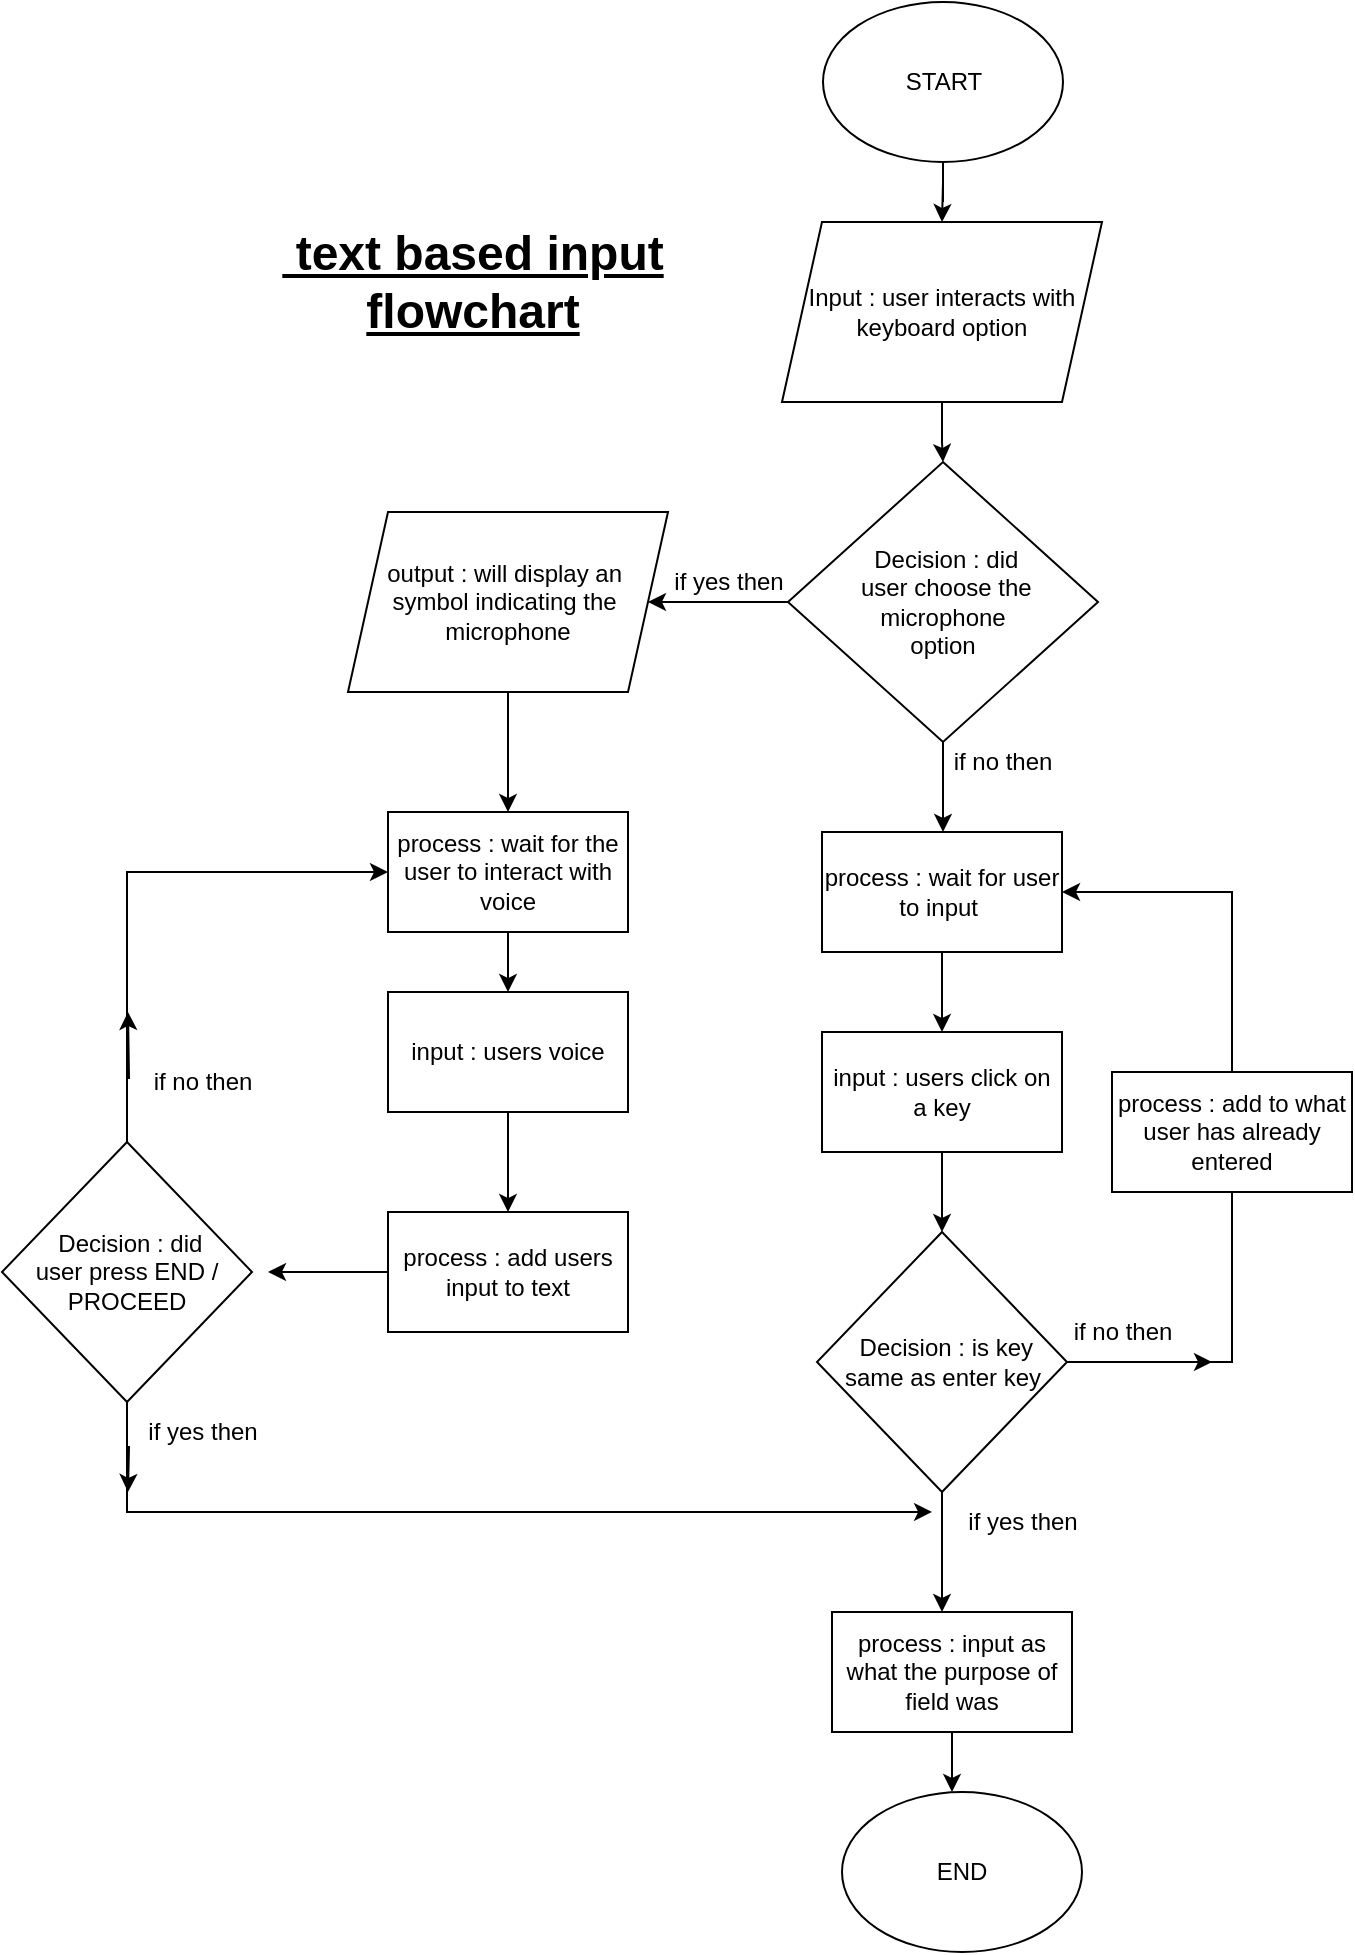 <mxfile version="20.4.0" type="onedrive" pages="3"><diagram id="CTpAYOmf64AHUSfJJXjQ" name="Page-1"><mxGraphModel grid="1" page="1" gridSize="10" guides="1" tooltips="1" connect="1" arrows="1" fold="1" pageScale="1" pageWidth="850" pageHeight="1100" math="0" shadow="0"><root><mxCell id="0"/><mxCell id="1" parent="0"/><mxCell id="S3CivpPCM8qsXrZuFTEP-2" style="edgeStyle=orthogonalEdgeStyle;rounded=0;orthogonalLoop=1;jettySize=auto;html=1;" edge="1" parent="1" source="S3CivpPCM8qsXrZuFTEP-1"><mxGeometry relative="1" as="geometry"><mxPoint x="475" y="165" as="targetPoint"/></mxGeometry></mxCell><mxCell id="S3CivpPCM8qsXrZuFTEP-1" value="START" style="ellipse;whiteSpace=wrap;html=1;" vertex="1" parent="1"><mxGeometry x="415.5" y="55" width="120" height="80" as="geometry"/></mxCell><mxCell id="S3CivpPCM8qsXrZuFTEP-4" style="edgeStyle=orthogonalEdgeStyle;rounded=0;orthogonalLoop=1;jettySize=auto;html=1;entryX=0.5;entryY=0;entryDx=0;entryDy=0;" edge="1" parent="1" source="S3CivpPCM8qsXrZuFTEP-3" target="S3CivpPCM8qsXrZuFTEP-5"><mxGeometry relative="1" as="geometry"><mxPoint x="478" y="290" as="targetPoint"/></mxGeometry></mxCell><mxCell id="S3CivpPCM8qsXrZuFTEP-3" value="Input : user interacts with keyboard option" style="shape=parallelogram;perimeter=parallelogramPerimeter;whiteSpace=wrap;html=1;fixedSize=1;" vertex="1" parent="1"><mxGeometry x="395" y="165" width="160" height="90" as="geometry"/></mxCell><mxCell id="S3CivpPCM8qsXrZuFTEP-6" style="edgeStyle=orthogonalEdgeStyle;rounded=0;orthogonalLoop=1;jettySize=auto;html=1;entryX=1;entryY=0.5;entryDx=0;entryDy=0;" edge="1" parent="1" source="S3CivpPCM8qsXrZuFTEP-5" target="S3CivpPCM8qsXrZuFTEP-8"><mxGeometry relative="1" as="geometry"><mxPoint x="348" y="355" as="targetPoint"/></mxGeometry></mxCell><mxCell id="S3CivpPCM8qsXrZuFTEP-23" style="edgeStyle=orthogonalEdgeStyle;rounded=0;orthogonalLoop=1;jettySize=auto;html=1;" edge="1" parent="1" source="S3CivpPCM8qsXrZuFTEP-5"><mxGeometry relative="1" as="geometry"><mxPoint x="475.5" y="470" as="targetPoint"/></mxGeometry></mxCell><mxCell id="S3CivpPCM8qsXrZuFTEP-5" value="&amp;nbsp;Decision : did&lt;br&gt;&amp;nbsp;user choose&amp;nbsp;the &lt;br&gt;microphone&lt;br&gt;option" style="rhombus;whiteSpace=wrap;html=1;" vertex="1" parent="1"><mxGeometry x="398" y="285" width="155" height="140" as="geometry"/></mxCell><mxCell id="S3CivpPCM8qsXrZuFTEP-7" value="if yes then" style="text;html=1;align=center;verticalAlign=middle;resizable=0;points=[];autosize=1;strokeColor=none;fillColor=none;" vertex="1" parent="1"><mxGeometry x="328" y="330" width="80" height="30" as="geometry"/></mxCell><mxCell id="S3CivpPCM8qsXrZuFTEP-9" style="edgeStyle=orthogonalEdgeStyle;rounded=0;orthogonalLoop=1;jettySize=auto;html=1;entryX=0.5;entryY=0;entryDx=0;entryDy=0;" edge="1" parent="1" source="S3CivpPCM8qsXrZuFTEP-8" target="S3CivpPCM8qsXrZuFTEP-10"><mxGeometry relative="1" as="geometry"><mxPoint x="278" y="440" as="targetPoint"/><Array as="points"/></mxGeometry></mxCell><mxCell id="S3CivpPCM8qsXrZuFTEP-8" value="output : will display an&amp;nbsp;&lt;br&gt;symbol indicating the&amp;nbsp;&lt;br&gt;microphone" style="shape=parallelogram;perimeter=parallelogramPerimeter;whiteSpace=wrap;html=1;fixedSize=1;" vertex="1" parent="1"><mxGeometry x="178" y="310" width="160" height="90" as="geometry"/></mxCell><mxCell id="S3CivpPCM8qsXrZuFTEP-11" style="edgeStyle=orthogonalEdgeStyle;rounded=0;orthogonalLoop=1;jettySize=auto;html=1;" edge="1" parent="1" source="S3CivpPCM8qsXrZuFTEP-10"><mxGeometry relative="1" as="geometry"><mxPoint x="258" y="550" as="targetPoint"/></mxGeometry></mxCell><mxCell id="S3CivpPCM8qsXrZuFTEP-10" value="process : wait for the user to interact with voice" style="rounded=0;whiteSpace=wrap;html=1;" vertex="1" parent="1"><mxGeometry x="198" y="460" width="120" height="60" as="geometry"/></mxCell><mxCell id="S3CivpPCM8qsXrZuFTEP-13" style="edgeStyle=orthogonalEdgeStyle;rounded=0;orthogonalLoop=1;jettySize=auto;html=1;" edge="1" parent="1" source="S3CivpPCM8qsXrZuFTEP-12"><mxGeometry relative="1" as="geometry"><mxPoint x="258" y="660" as="targetPoint"/></mxGeometry></mxCell><mxCell id="S3CivpPCM8qsXrZuFTEP-12" value="input : users voice" style="rounded=0;whiteSpace=wrap;html=1;" vertex="1" parent="1"><mxGeometry x="198" y="550" width="120" height="60" as="geometry"/></mxCell><mxCell id="S3CivpPCM8qsXrZuFTEP-15" style="edgeStyle=orthogonalEdgeStyle;rounded=0;orthogonalLoop=1;jettySize=auto;html=1;" edge="1" parent="1" source="S3CivpPCM8qsXrZuFTEP-14"><mxGeometry relative="1" as="geometry"><mxPoint x="138" y="690" as="targetPoint"/></mxGeometry></mxCell><mxCell id="S3CivpPCM8qsXrZuFTEP-14" value="process : add users input to text" style="rounded=0;whiteSpace=wrap;html=1;" vertex="1" parent="1"><mxGeometry x="198" y="660" width="120" height="60" as="geometry"/></mxCell><mxCell id="S3CivpPCM8qsXrZuFTEP-18" style="edgeStyle=orthogonalEdgeStyle;rounded=0;orthogonalLoop=1;jettySize=auto;html=1;entryX=-0.062;entryY=0.333;entryDx=0;entryDy=0;entryPerimeter=0;" edge="1" parent="1" source="S3CivpPCM8qsXrZuFTEP-16" target="S3CivpPCM8qsXrZuFTEP-34"><mxGeometry relative="1" as="geometry"><mxPoint x="360" y="788" as="targetPoint"/><Array as="points"><mxPoint x="68" y="810"/></Array></mxGeometry></mxCell><mxCell id="S3CivpPCM8qsXrZuFTEP-20" style="edgeStyle=orthogonalEdgeStyle;rounded=0;orthogonalLoop=1;jettySize=auto;html=1;entryX=0;entryY=0.5;entryDx=0;entryDy=0;" edge="1" parent="1" source="S3CivpPCM8qsXrZuFTEP-16" target="S3CivpPCM8qsXrZuFTEP-10"><mxGeometry relative="1" as="geometry"><Array as="points"><mxPoint x="68" y="490"/></Array></mxGeometry></mxCell><mxCell id="S3CivpPCM8qsXrZuFTEP-21" style="edgeStyle=orthogonalEdgeStyle;rounded=0;orthogonalLoop=1;jettySize=auto;html=1;exitX=0.5;exitY=0;exitDx=0;exitDy=0;" edge="1" parent="1" source="S3CivpPCM8qsXrZuFTEP-16"><mxGeometry relative="1" as="geometry"><mxPoint x="68" y="560" as="targetPoint"/></mxGeometry></mxCell><mxCell id="S3CivpPCM8qsXrZuFTEP-22" style="edgeStyle=orthogonalEdgeStyle;rounded=0;orthogonalLoop=1;jettySize=auto;html=1;" edge="1" parent="1" source="S3CivpPCM8qsXrZuFTEP-16"><mxGeometry relative="1" as="geometry"><mxPoint x="68" y="800" as="targetPoint"/></mxGeometry></mxCell><mxCell id="S3CivpPCM8qsXrZuFTEP-16" value="&amp;nbsp;Decision : did&lt;br&gt;&amp;nbsp;user press END /&amp;nbsp;&lt;br&gt;PROCEED" style="rhombus;whiteSpace=wrap;html=1;" vertex="1" parent="1"><mxGeometry x="5" y="625" width="125" height="130" as="geometry"/></mxCell><mxCell id="S3CivpPCM8qsXrZuFTEP-17" value="if yes then" style="text;html=1;align=center;verticalAlign=middle;resizable=0;points=[];autosize=1;strokeColor=none;fillColor=none;" vertex="1" parent="1"><mxGeometry x="65" y="755" width="80" height="30" as="geometry"/></mxCell><mxCell id="S3CivpPCM8qsXrZuFTEP-19" value="if no then" style="text;html=1;align=center;verticalAlign=middle;resizable=0;points=[];autosize=1;strokeColor=none;fillColor=none;" vertex="1" parent="1"><mxGeometry x="70" y="580" width="70" height="30" as="geometry"/></mxCell><mxCell id="S3CivpPCM8qsXrZuFTEP-24" value="if no then" style="text;html=1;align=center;verticalAlign=middle;resizable=0;points=[];autosize=1;strokeColor=none;fillColor=none;" vertex="1" parent="1"><mxGeometry x="470" y="420" width="70" height="30" as="geometry"/></mxCell><mxCell id="S3CivpPCM8qsXrZuFTEP-26" style="edgeStyle=orthogonalEdgeStyle;rounded=0;orthogonalLoop=1;jettySize=auto;html=1;" edge="1" parent="1" source="S3CivpPCM8qsXrZuFTEP-25"><mxGeometry relative="1" as="geometry"><mxPoint x="475" y="570" as="targetPoint"/></mxGeometry></mxCell><mxCell id="S3CivpPCM8qsXrZuFTEP-25" value="process : wait for user to input&amp;nbsp;" style="rounded=0;whiteSpace=wrap;html=1;" vertex="1" parent="1"><mxGeometry x="415" y="470" width="120" height="60" as="geometry"/></mxCell><mxCell id="S3CivpPCM8qsXrZuFTEP-29" style="edgeStyle=orthogonalEdgeStyle;rounded=0;orthogonalLoop=1;jettySize=auto;html=1;entryX=0.5;entryY=0;entryDx=0;entryDy=0;" edge="1" parent="1" source="S3CivpPCM8qsXrZuFTEP-27" target="S3CivpPCM8qsXrZuFTEP-28"><mxGeometry relative="1" as="geometry"/></mxCell><mxCell id="S3CivpPCM8qsXrZuFTEP-27" value="input : users click on a key" style="rounded=0;whiteSpace=wrap;html=1;" vertex="1" parent="1"><mxGeometry x="415" y="570" width="120" height="60" as="geometry"/></mxCell><mxCell id="S3CivpPCM8qsXrZuFTEP-30" style="edgeStyle=orthogonalEdgeStyle;rounded=0;orthogonalLoop=1;jettySize=auto;html=1;entryX=1;entryY=0.5;entryDx=0;entryDy=0;" edge="1" parent="1" source="S3CivpPCM8qsXrZuFTEP-28" target="S3CivpPCM8qsXrZuFTEP-25"><mxGeometry relative="1" as="geometry"><mxPoint x="620" y="490" as="targetPoint"/><Array as="points"><mxPoint x="620" y="735"/><mxPoint x="620" y="500"/></Array></mxGeometry></mxCell><mxCell id="S3CivpPCM8qsXrZuFTEP-33" style="edgeStyle=orthogonalEdgeStyle;rounded=0;orthogonalLoop=1;jettySize=auto;html=1;" edge="1" parent="1" source="S3CivpPCM8qsXrZuFTEP-28"><mxGeometry relative="1" as="geometry"><mxPoint x="610" y="735" as="targetPoint"/></mxGeometry></mxCell><mxCell id="S3CivpPCM8qsXrZuFTEP-35" style="edgeStyle=orthogonalEdgeStyle;rounded=0;orthogonalLoop=1;jettySize=auto;html=1;" edge="1" parent="1" source="S3CivpPCM8qsXrZuFTEP-28"><mxGeometry relative="1" as="geometry"><mxPoint x="475" y="860" as="targetPoint"/></mxGeometry></mxCell><mxCell id="S3CivpPCM8qsXrZuFTEP-28" value="&amp;nbsp;Decision : is key &lt;br&gt;same as enter key" style="rhombus;whiteSpace=wrap;html=1;" vertex="1" parent="1"><mxGeometry x="412.5" y="670" width="125" height="130" as="geometry"/></mxCell><mxCell id="S3CivpPCM8qsXrZuFTEP-31" value="if no then" style="text;html=1;align=center;verticalAlign=middle;resizable=0;points=[];autosize=1;strokeColor=none;fillColor=none;" vertex="1" parent="1"><mxGeometry x="530" y="705" width="70" height="30" as="geometry"/></mxCell><mxCell id="S3CivpPCM8qsXrZuFTEP-32" value="process : add to what&lt;br&gt;user has already entered" style="rounded=0;whiteSpace=wrap;html=1;" vertex="1" parent="1"><mxGeometry x="560" y="590" width="120" height="60" as="geometry"/></mxCell><mxCell id="S3CivpPCM8qsXrZuFTEP-34" value="if yes then" style="text;html=1;align=center;verticalAlign=middle;resizable=0;points=[];autosize=1;strokeColor=none;fillColor=none;" vertex="1" parent="1"><mxGeometry x="475" y="800" width="80" height="30" as="geometry"/></mxCell><mxCell id="S3CivpPCM8qsXrZuFTEP-37" style="edgeStyle=orthogonalEdgeStyle;rounded=0;orthogonalLoop=1;jettySize=auto;html=1;" edge="1" parent="1" source="S3CivpPCM8qsXrZuFTEP-36"><mxGeometry relative="1" as="geometry"><mxPoint x="480" y="950" as="targetPoint"/></mxGeometry></mxCell><mxCell id="S3CivpPCM8qsXrZuFTEP-36" value="process : input as what the purpose of field was" style="rounded=0;whiteSpace=wrap;html=1;" vertex="1" parent="1"><mxGeometry x="420" y="860" width="120" height="60" as="geometry"/></mxCell><mxCell id="S3CivpPCM8qsXrZuFTEP-38" value="END" style="ellipse;whiteSpace=wrap;html=1;" vertex="1" parent="1"><mxGeometry x="425" y="950" width="120" height="80" as="geometry"/></mxCell><mxCell id="S3CivpPCM8qsXrZuFTEP-39" value="&lt;font style=&quot;font-size: 24px;&quot;&gt;&lt;b&gt;&lt;u&gt;&amp;nbsp;text based input &lt;br&gt;flowchart&lt;/u&gt;&lt;/b&gt;&lt;/font&gt;" style="text;html=1;align=center;verticalAlign=middle;resizable=0;points=[];autosize=1;strokeColor=none;fillColor=none;" vertex="1" parent="1"><mxGeometry x="135" y="160" width="210" height="70" as="geometry"/></mxCell></root></mxGraphModel></diagram><diagram id="3thxE9qPdPRkgBlMOhb5" name="Page-2"><mxGraphModel grid="1" page="1" gridSize="10" guides="1" tooltips="1" connect="1" arrows="1" fold="1" pageScale="1" pageWidth="850" pageHeight="1100" math="0" shadow="0"><root><mxCell id="0"/><mxCell id="1" parent="0"/><mxCell id="VmRPKbcRZNvw0O1YyFkk-4" style="edgeStyle=orthogonalEdgeStyle;rounded=0;orthogonalLoop=1;jettySize=auto;html=1;fontSize=12;" edge="1" parent="1" source="VmRPKbcRZNvw0O1YyFkk-2"><mxGeometry relative="1" as="geometry"><mxPoint x="425" y="110" as="targetPoint"/></mxGeometry></mxCell><mxCell id="VmRPKbcRZNvw0O1YyFkk-2" value="START" style="ellipse;whiteSpace=wrap;html=1;fontSize=12;" vertex="1" parent="1"><mxGeometry x="370" y="10" width="110" height="60" as="geometry"/></mxCell><mxCell id="VmRPKbcRZNvw0O1YyFkk-3" value="END" style="ellipse;whiteSpace=wrap;html=1;fontSize=12;" vertex="1" parent="1"><mxGeometry x="370" y="770" width="110" height="60" as="geometry"/></mxCell><mxCell id="VmRPKbcRZNvw0O1YyFkk-6" style="edgeStyle=orthogonalEdgeStyle;rounded=0;orthogonalLoop=1;jettySize=auto;html=1;fontSize=12;" edge="1" parent="1" source="VmRPKbcRZNvw0O1YyFkk-5"><mxGeometry relative="1" as="geometry"><mxPoint x="425" y="210" as="targetPoint"/></mxGeometry></mxCell><mxCell id="VmRPKbcRZNvw0O1YyFkk-5" value="input : users&amp;nbsp;&lt;br&gt;chooses a&amp;nbsp;&lt;br&gt;menu" style="shape=parallelogram;perimeter=parallelogramPerimeter;whiteSpace=wrap;html=1;fixedSize=1;fontSize=12;" vertex="1" parent="1"><mxGeometry x="365" y="120" width="120" height="60" as="geometry"/></mxCell><mxCell id="VmRPKbcRZNvw0O1YyFkk-8" style="edgeStyle=orthogonalEdgeStyle;rounded=0;orthogonalLoop=1;jettySize=auto;html=1;fontSize=12;" edge="1" parent="1" source="VmRPKbcRZNvw0O1YyFkk-7"><mxGeometry relative="1" as="geometry"><mxPoint x="425" y="320" as="targetPoint"/></mxGeometry></mxCell><mxCell id="VmRPKbcRZNvw0O1YyFkk-7" value="output : present&amp;nbsp;&lt;br&gt;chosen menu" style="shape=parallelogram;perimeter=parallelogramPerimeter;whiteSpace=wrap;html=1;fixedSize=1;fontSize=12;" vertex="1" parent="1"><mxGeometry x="365" y="210" width="120" height="60" as="geometry"/></mxCell><mxCell id="VmRPKbcRZNvw0O1YyFkk-10" style="edgeStyle=orthogonalEdgeStyle;rounded=0;orthogonalLoop=1;jettySize=auto;html=1;fontSize=12;" edge="1" parent="1" source="VmRPKbcRZNvw0O1YyFkk-9"><mxGeometry relative="1" as="geometry"><mxPoint x="425" y="430" as="targetPoint"/></mxGeometry></mxCell><mxCell id="VmRPKbcRZNvw0O1YyFkk-9" value="process : wait for&amp;nbsp;&lt;br&gt;input by user" style="rounded=0;whiteSpace=wrap;html=1;fontSize=12;" vertex="1" parent="1"><mxGeometry x="365" y="330" width="120" height="60" as="geometry"/></mxCell><mxCell id="VmRPKbcRZNvw0O1YyFkk-12" style="edgeStyle=orthogonalEdgeStyle;rounded=0;orthogonalLoop=1;jettySize=auto;html=1;fontSize=12;" edge="1" parent="1" source="VmRPKbcRZNvw0O1YyFkk-11"><mxGeometry relative="1" as="geometry"><mxPoint x="425" y="530" as="targetPoint"/></mxGeometry></mxCell><mxCell id="VmRPKbcRZNvw0O1YyFkk-11" value="input : user will&lt;br&gt;choose a button&lt;br&gt;for interaction" style="shape=parallelogram;perimeter=parallelogramPerimeter;whiteSpace=wrap;html=1;fixedSize=1;fontSize=12;" vertex="1" parent="1"><mxGeometry x="365" y="430" width="120" height="60" as="geometry"/></mxCell><mxCell id="VmRPKbcRZNvw0O1YyFkk-16" style="edgeStyle=orthogonalEdgeStyle;rounded=0;orthogonalLoop=1;jettySize=auto;html=1;fontSize=12;" edge="1" parent="1" source="VmRPKbcRZNvw0O1YyFkk-13"><mxGeometry relative="1" as="geometry"><mxPoint x="580" y="585" as="targetPoint"/></mxGeometry></mxCell><mxCell id="VmRPKbcRZNvw0O1YyFkk-17" style="edgeStyle=orthogonalEdgeStyle;rounded=0;orthogonalLoop=1;jettySize=auto;html=1;entryX=0.5;entryY=0;entryDx=0;entryDy=0;fontSize=12;startArrow=none;" edge="1" parent="1" source="VmRPKbcRZNvw0O1YyFkk-18" target="VmRPKbcRZNvw0O1YyFkk-3"><mxGeometry relative="1" as="geometry"/></mxCell><mxCell id="VmRPKbcRZNvw0O1YyFkk-21" style="edgeStyle=orthogonalEdgeStyle;rounded=0;orthogonalLoop=1;jettySize=auto;html=1;entryX=1;entryY=0.5;entryDx=0;entryDy=0;fontSize=12;" edge="1" parent="1" source="VmRPKbcRZNvw0O1YyFkk-13" target="VmRPKbcRZNvw0O1YyFkk-9"><mxGeometry relative="1" as="geometry"><Array as="points"><mxPoint x="590" y="585"/><mxPoint x="590" y="360"/></Array></mxGeometry></mxCell><mxCell id="VmRPKbcRZNvw0O1YyFkk-13" value="did user click&amp;nbsp;&lt;br&gt;back" style="rhombus;whiteSpace=wrap;html=1;fontSize=12;" vertex="1" parent="1"><mxGeometry x="368" y="530" width="115" height="110" as="geometry"/></mxCell><mxCell id="VmRPKbcRZNvw0O1YyFkk-14" value="if yes then" style="text;html=1;align=center;verticalAlign=middle;resizable=0;points=[];autosize=1;strokeColor=none;fillColor=none;fontSize=12;" vertex="1" parent="1"><mxGeometry x="345" y="640" width="80" height="30" as="geometry"/></mxCell><mxCell id="VmRPKbcRZNvw0O1YyFkk-15" value="if no then" style="text;html=1;align=center;verticalAlign=middle;resizable=0;points=[];autosize=1;strokeColor=none;fillColor=none;fontSize=12;" vertex="1" parent="1"><mxGeometry x="480" y="540" width="70" height="30" as="geometry"/></mxCell><mxCell id="VmRPKbcRZNvw0O1YyFkk-18" value="process : go to menu page" style="rounded=0;whiteSpace=wrap;html=1;fontSize=12;" vertex="1" parent="1"><mxGeometry x="365.5" y="670" width="120" height="60" as="geometry"/></mxCell><mxCell id="VmRPKbcRZNvw0O1YyFkk-19" value="" style="edgeStyle=orthogonalEdgeStyle;rounded=0;orthogonalLoop=1;jettySize=auto;html=1;entryX=0.5;entryY=0;entryDx=0;entryDy=0;fontSize=12;endArrow=none;" edge="1" parent="1" source="VmRPKbcRZNvw0O1YyFkk-13" target="VmRPKbcRZNvw0O1YyFkk-18"><mxGeometry relative="1" as="geometry"><mxPoint x="425.5" y="640" as="sourcePoint"/><mxPoint x="425" y="770" as="targetPoint"/></mxGeometry></mxCell><mxCell id="VmRPKbcRZNvw0O1YyFkk-22" style="edgeStyle=orthogonalEdgeStyle;rounded=0;orthogonalLoop=1;jettySize=auto;html=1;fontSize=12;" edge="1" parent="1" source="VmRPKbcRZNvw0O1YyFkk-20"><mxGeometry relative="1" as="geometry"><mxPoint x="590" y="390" as="targetPoint"/></mxGeometry></mxCell><mxCell id="VmRPKbcRZNvw0O1YyFkk-20" value="process : input&amp;nbsp;&lt;br&gt;recived" style="rounded=0;whiteSpace=wrap;html=1;fontSize=12;" vertex="1" parent="1"><mxGeometry x="530" y="430" width="120" height="60" as="geometry"/></mxCell><mxCell id="koIFRD4FzYY3NlYIqdLD-1" value="&lt;b&gt;&lt;u&gt;interaction &lt;br&gt;with &lt;br&gt;menu&lt;/u&gt;&lt;/b&gt;" style="text;html=1;align=center;verticalAlign=middle;resizable=0;points=[];autosize=1;strokeColor=none;fillColor=none;fontSize=24;" vertex="1" parent="1"><mxGeometry x="515" y="110" width="150" height="100" as="geometry"/></mxCell></root></mxGraphModel></diagram><diagram id="EKc49fjDVC7CqOw1pKkO" name="Page-3"><mxGraphModel grid="1" page="1" gridSize="10" guides="1" tooltips="1" connect="1" arrows="1" fold="1" pageScale="1" pageWidth="850" pageHeight="1100" math="0" shadow="0"><root><mxCell id="0"/><mxCell id="1" parent="0"/><mxCell id="SPRWhzoSaiVaHyMRyWed-3" style="edgeStyle=orthogonalEdgeStyle;rounded=0;orthogonalLoop=1;jettySize=auto;html=1;fontSize=12;" edge="1" parent="1" source="SPRWhzoSaiVaHyMRyWed-1"><mxGeometry relative="1" as="geometry"><mxPoint x="400" y="120" as="targetPoint"/></mxGeometry></mxCell><mxCell id="SPRWhzoSaiVaHyMRyWed-1" value="START" style="ellipse;whiteSpace=wrap;html=1;fontSize=12;" vertex="1" parent="1"><mxGeometry x="340" width="120" height="80" as="geometry"/></mxCell><mxCell id="SPRWhzoSaiVaHyMRyWed-2" value="END" style="ellipse;whiteSpace=wrap;html=1;fontSize=12;" vertex="1" parent="1"><mxGeometry x="520" y="120" width="120" height="80" as="geometry"/></mxCell><mxCell id="SPRWhzoSaiVaHyMRyWed-5" style="edgeStyle=orthogonalEdgeStyle;rounded=0;orthogonalLoop=1;jettySize=auto;html=1;fontSize=12;" edge="1" parent="1" source="SPRWhzoSaiVaHyMRyWed-4"><mxGeometry relative="1" as="geometry"><mxPoint x="400" y="250" as="targetPoint"/></mxGeometry></mxCell><mxCell id="SPRWhzoSaiVaHyMRyWed-8" style="edgeStyle=orthogonalEdgeStyle;rounded=0;orthogonalLoop=1;jettySize=auto;html=1;fontSize=12;" edge="1" parent="1" source="SPRWhzoSaiVaHyMRyWed-4"><mxGeometry relative="1" as="geometry"><mxPoint x="520" y="160" as="targetPoint"/></mxGeometry></mxCell><mxCell id="SPRWhzoSaiVaHyMRyWed-4" value="is video&amp;nbsp;&lt;br&gt;finished?" style="rhombus;whiteSpace=wrap;html=1;fontSize=12;" vertex="1" parent="1"><mxGeometry x="360" y="120" width="80" height="80" as="geometry"/></mxCell><mxCell id="SPRWhzoSaiVaHyMRyWed-6" value="if no then" style="text;html=1;align=center;verticalAlign=middle;resizable=0;points=[];autosize=1;strokeColor=none;fillColor=none;fontSize=12;" vertex="1" parent="1"><mxGeometry x="405" y="185" width="70" height="30" as="geometry"/></mxCell><mxCell id="SPRWhzoSaiVaHyMRyWed-7" value="if yes then" style="text;html=1;align=center;verticalAlign=middle;resizable=0;points=[];autosize=1;strokeColor=none;fillColor=none;fontSize=12;" vertex="1" parent="1"><mxGeometry x="440" y="120" width="80" height="30" as="geometry"/></mxCell><mxCell id="SPRWhzoSaiVaHyMRyWed-10" style="edgeStyle=orthogonalEdgeStyle;rounded=0;orthogonalLoop=1;jettySize=auto;html=1;fontSize=12;" edge="1" parent="1" source="SPRWhzoSaiVaHyMRyWed-9"><mxGeometry relative="1" as="geometry"><mxPoint x="400" y="370" as="targetPoint"/></mxGeometry></mxCell><mxCell id="SPRWhzoSaiVaHyMRyWed-37" style="edgeStyle=orthogonalEdgeStyle;rounded=0;orthogonalLoop=1;jettySize=auto;html=1;fontSize=12;entryX=1;entryY=0.5;entryDx=0;entryDy=0;" edge="1" parent="1" source="SPRWhzoSaiVaHyMRyWed-9" target="SPRWhzoSaiVaHyMRyWed-21"><mxGeometry relative="1" as="geometry"><mxPoint x="290" y="295" as="targetPoint"/></mxGeometry></mxCell><mxCell id="SPRWhzoSaiVaHyMRyWed-9" value="did user&lt;br&gt;&amp;nbsp;press play" style="rhombus;whiteSpace=wrap;html=1;fontSize=12;" vertex="1" parent="1"><mxGeometry x="355" y="250" width="90" height="90" as="geometry"/></mxCell><mxCell id="SPRWhzoSaiVaHyMRyWed-11" value="if yes then" style="text;html=1;align=center;verticalAlign=middle;resizable=0;points=[];autosize=1;strokeColor=none;fillColor=none;fontSize=12;container=1;" vertex="1" parent="1"><mxGeometry x="400" y="330" width="80" height="30" as="geometry"/></mxCell><mxCell id="SPRWhzoSaiVaHyMRyWed-15" style="edgeStyle=orthogonalEdgeStyle;rounded=0;orthogonalLoop=1;jettySize=auto;html=1;fontSize=12;entryX=0;entryY=0.5;entryDx=0;entryDy=0;" edge="1" parent="1" source="SPRWhzoSaiVaHyMRyWed-12" target="SPRWhzoSaiVaHyMRyWed-14"><mxGeometry relative="1" as="geometry"><mxPoint x="490" y="415" as="targetPoint"/></mxGeometry></mxCell><mxCell id="SPRWhzoSaiVaHyMRyWed-27" style="edgeStyle=orthogonalEdgeStyle;rounded=0;orthogonalLoop=1;jettySize=auto;html=1;fontSize=12;" edge="1" parent="1" source="SPRWhzoSaiVaHyMRyWed-12"><mxGeometry relative="1" as="geometry"><mxPoint x="400" y="500" as="targetPoint"/></mxGeometry></mxCell><mxCell id="SPRWhzoSaiVaHyMRyWed-12" value="is video &lt;br&gt;running" style="rhombus;whiteSpace=wrap;html=1;fontSize=12;" vertex="1" parent="1"><mxGeometry x="355" y="370" width="90" height="90" as="geometry"/></mxCell><mxCell id="SPRWhzoSaiVaHyMRyWed-13" value="if yes then" style="text;html=1;align=center;verticalAlign=middle;resizable=0;points=[];autosize=1;strokeColor=none;fillColor=none;fontSize=12;container=1;" vertex="1" parent="1"><mxGeometry x="445" y="390" width="80" height="30" as="geometry"/></mxCell><mxCell id="SPRWhzoSaiVaHyMRyWed-16" style="edgeStyle=orthogonalEdgeStyle;rounded=0;orthogonalLoop=1;jettySize=auto;html=1;fontSize=12;" edge="1" parent="1" source="SPRWhzoSaiVaHyMRyWed-14"><mxGeometry relative="1" as="geometry"><mxPoint x="580" y="470" as="targetPoint"/></mxGeometry></mxCell><mxCell id="SPRWhzoSaiVaHyMRyWed-14" value="video will pause" style="rounded=0;whiteSpace=wrap;html=1;fontSize=12;" vertex="1" parent="1"><mxGeometry x="530" y="395" width="100" height="40" as="geometry"/></mxCell><mxCell id="SPRWhzoSaiVaHyMRyWed-18" style="edgeStyle=orthogonalEdgeStyle;rounded=0;orthogonalLoop=1;jettySize=auto;html=1;fontSize=12;entryX=0;entryY=0.5;entryDx=0;entryDy=0;" edge="1" parent="1" source="SPRWhzoSaiVaHyMRyWed-17" target="SPRWhzoSaiVaHyMRyWed-4"><mxGeometry relative="1" as="geometry"><mxPoint x="10" y="130" as="targetPoint"/><Array as="points"><mxPoint x="580" y="710"/><mxPoint x="10" y="710"/><mxPoint x="10" y="160"/></Array></mxGeometry></mxCell><mxCell id="SPRWhzoSaiVaHyMRyWed-19" style="edgeStyle=orthogonalEdgeStyle;rounded=0;orthogonalLoop=1;jettySize=auto;html=1;fontSize=12;" edge="1" parent="1" source="SPRWhzoSaiVaHyMRyWed-17"><mxGeometry relative="1" as="geometry"><mxPoint x="580" y="610" as="targetPoint"/></mxGeometry></mxCell><mxCell id="SPRWhzoSaiVaHyMRyWed-17" value="output : pause&amp;nbsp;&lt;br&gt;the video" style="shape=parallelogram;perimeter=parallelogramPerimeter;whiteSpace=wrap;html=1;fixedSize=1;fontSize=12;" vertex="1" parent="1"><mxGeometry x="520" y="470" width="120" height="60" as="geometry"/></mxCell><mxCell id="SPRWhzoSaiVaHyMRyWed-23" style="edgeStyle=orthogonalEdgeStyle;rounded=0;orthogonalLoop=1;jettySize=auto;html=1;entryX=1;entryY=0.5;entryDx=0;entryDy=0;fontSize=12;" edge="1" parent="1" source="SPRWhzoSaiVaHyMRyWed-21" target="SPRWhzoSaiVaHyMRyWed-22"><mxGeometry relative="1" as="geometry"/></mxCell><mxCell id="SPRWhzoSaiVaHyMRyWed-32" style="edgeStyle=orthogonalEdgeStyle;rounded=0;orthogonalLoop=1;jettySize=auto;html=1;fontSize=12;" edge="1" parent="1" source="SPRWhzoSaiVaHyMRyWed-21"><mxGeometry relative="1" as="geometry"><mxPoint x="245" y="400" as="targetPoint"/></mxGeometry></mxCell><mxCell id="SPRWhzoSaiVaHyMRyWed-21" value="&lt;font style=&quot;font-size: 12px;&quot;&gt;did user drag&amp;nbsp;&lt;br&gt;slider for&amp;nbsp;&lt;br&gt;volume&lt;/font&gt;" style="rhombus;whiteSpace=wrap;html=1;fontSize=12;" vertex="1" parent="1"><mxGeometry x="190" y="235" width="110" height="120" as="geometry"/></mxCell><mxCell id="SPRWhzoSaiVaHyMRyWed-35" style="edgeStyle=orthogonalEdgeStyle;rounded=0;orthogonalLoop=1;jettySize=auto;html=1;fontSize=12;" edge="1" parent="1" source="SPRWhzoSaiVaHyMRyWed-22"><mxGeometry relative="1" as="geometry"><mxPoint x="80" y="400" as="targetPoint"/></mxGeometry></mxCell><mxCell id="SPRWhzoSaiVaHyMRyWed-22" value="did user drag&lt;br&gt;video slider" style="rhombus;whiteSpace=wrap;html=1;fontSize=12;" vertex="1" parent="1"><mxGeometry x="30" y="245" width="100" height="100" as="geometry"/></mxCell><mxCell id="SPRWhzoSaiVaHyMRyWed-24" value="if no then" style="text;html=1;align=center;verticalAlign=middle;resizable=0;points=[];autosize=1;strokeColor=none;fillColor=none;fontSize=12;" vertex="1" parent="1"><mxGeometry x="290" y="267" width="70" height="30" as="geometry"/></mxCell><mxCell id="SPRWhzoSaiVaHyMRyWed-25" value="if no then" style="text;html=1;align=center;verticalAlign=middle;resizable=0;points=[];autosize=1;strokeColor=none;fillColor=none;fontSize=12;" vertex="1" parent="1"><mxGeometry x="130" y="260" width="70" height="30" as="geometry"/></mxCell><mxCell id="SPRWhzoSaiVaHyMRyWed-26" value="if no then" style="text;html=1;align=center;verticalAlign=middle;resizable=0;points=[];autosize=1;strokeColor=none;fillColor=none;fontSize=12;" vertex="1" parent="1"><mxGeometry x="405" y="460" width="70" height="30" as="geometry"/></mxCell><mxCell id="SPRWhzoSaiVaHyMRyWed-29" style="edgeStyle=orthogonalEdgeStyle;rounded=0;orthogonalLoop=1;jettySize=auto;html=1;fontSize=12;" edge="1" parent="1" source="SPRWhzoSaiVaHyMRyWed-28"><mxGeometry relative="1" as="geometry"><mxPoint x="400" y="590" as="targetPoint"/></mxGeometry></mxCell><mxCell id="SPRWhzoSaiVaHyMRyWed-28" value="video will load up and run" style="rounded=0;whiteSpace=wrap;html=1;fontSize=12;" vertex="1" parent="1"><mxGeometry x="350" y="500" width="100" height="40" as="geometry"/></mxCell><mxCell id="SPRWhzoSaiVaHyMRyWed-31" style="edgeStyle=orthogonalEdgeStyle;rounded=0;orthogonalLoop=1;jettySize=auto;html=1;fontSize=12;" edge="1" parent="1" source="SPRWhzoSaiVaHyMRyWed-30"><mxGeometry relative="1" as="geometry"><mxPoint x="400" y="710" as="targetPoint"/></mxGeometry></mxCell><mxCell id="SPRWhzoSaiVaHyMRyWed-30" value="output : pause&amp;nbsp;&lt;br&gt;progressing" style="shape=parallelogram;perimeter=parallelogramPerimeter;whiteSpace=wrap;html=1;fixedSize=1;fontSize=12;" vertex="1" parent="1"><mxGeometry x="340" y="590" width="120" height="60" as="geometry"/></mxCell><mxCell id="SPRWhzoSaiVaHyMRyWed-43" style="edgeStyle=orthogonalEdgeStyle;rounded=0;orthogonalLoop=1;jettySize=auto;html=1;fontSize=12;" edge="1" parent="1" source="SPRWhzoSaiVaHyMRyWed-39"><mxGeometry relative="1" as="geometry"><mxPoint x="245" y="500" as="targetPoint"/></mxGeometry></mxCell><mxCell id="SPRWhzoSaiVaHyMRyWed-39" value="change sound" style="rounded=0;whiteSpace=wrap;html=1;fontSize=12;" vertex="1" parent="1"><mxGeometry x="185" y="400" width="120" height="60" as="geometry"/></mxCell><mxCell id="SPRWhzoSaiVaHyMRyWed-40" value="if yes then" style="text;html=1;align=center;verticalAlign=middle;resizable=0;points=[];autosize=1;strokeColor=none;fillColor=none;fontSize=12;" vertex="1" parent="1"><mxGeometry x="240" y="355" width="80" height="30" as="geometry"/></mxCell><mxCell id="SPRWhzoSaiVaHyMRyWed-41" value="if yes then" style="text;html=1;align=center;verticalAlign=middle;resizable=0;points=[];autosize=1;strokeColor=none;fillColor=none;fontSize=12;" vertex="1" parent="1"><mxGeometry x="70" y="345" width="80" height="30" as="geometry"/></mxCell><mxCell id="SPRWhzoSaiVaHyMRyWed-50" style="edgeStyle=orthogonalEdgeStyle;rounded=0;orthogonalLoop=1;jettySize=auto;html=1;fontSize=12;" edge="1" parent="1" source="SPRWhzoSaiVaHyMRyWed-42"><mxGeometry relative="1" as="geometry"><mxPoint x="80" y="510" as="targetPoint"/></mxGeometry></mxCell><mxCell id="SPRWhzoSaiVaHyMRyWed-42" value="change to dragged&amp;nbsp;&lt;br&gt;time" style="rounded=0;whiteSpace=wrap;html=1;fontSize=12;" vertex="1" parent="1"><mxGeometry x="20" y="400" width="120" height="60" as="geometry"/></mxCell><mxCell id="SPRWhzoSaiVaHyMRyWed-47" style="edgeStyle=orthogonalEdgeStyle;rounded=0;orthogonalLoop=1;jettySize=auto;html=1;fontSize=12;" edge="1" parent="1" source="SPRWhzoSaiVaHyMRyWed-46"><mxGeometry relative="1" as="geometry"><mxPoint x="245" y="590" as="targetPoint"/></mxGeometry></mxCell><mxCell id="SPRWhzoSaiVaHyMRyWed-46" value="slider updates&lt;br&gt;to amount" style="shape=parallelogram;perimeter=parallelogramPerimeter;whiteSpace=wrap;html=1;fixedSize=1;fontSize=12;" vertex="1" parent="1"><mxGeometry x="185" y="500" width="120" height="60" as="geometry"/></mxCell><mxCell id="SPRWhzoSaiVaHyMRyWed-49" style="edgeStyle=orthogonalEdgeStyle;rounded=0;orthogonalLoop=1;jettySize=auto;html=1;fontSize=12;" edge="1" parent="1" source="SPRWhzoSaiVaHyMRyWed-48"><mxGeometry relative="1" as="geometry"><mxPoint x="240" y="710" as="targetPoint"/></mxGeometry></mxCell><mxCell id="SPRWhzoSaiVaHyMRyWed-48" value="level of sound&amp;nbsp;&lt;br&gt;updates" style="shape=parallelogram;perimeter=parallelogramPerimeter;whiteSpace=wrap;html=1;fixedSize=1;fontSize=12;" vertex="1" parent="1"><mxGeometry x="180" y="590" width="120" height="60" as="geometry"/></mxCell><mxCell id="SPRWhzoSaiVaHyMRyWed-52" style="edgeStyle=orthogonalEdgeStyle;rounded=0;orthogonalLoop=1;jettySize=auto;html=1;fontSize=12;startArrow=none;" edge="1" parent="1" source="SPRWhzoSaiVaHyMRyWed-53"><mxGeometry relative="1" as="geometry"><mxPoint x="80" y="710" as="targetPoint"/></mxGeometry></mxCell><mxCell id="SPRWhzoSaiVaHyMRyWed-51" value="slider updates&lt;br&gt;to time dragged to" style="shape=parallelogram;perimeter=parallelogramPerimeter;whiteSpace=wrap;html=1;fixedSize=1;fontSize=12;" vertex="1" parent="1"><mxGeometry x="15" y="510" width="130" height="60" as="geometry"/></mxCell><mxCell id="SPRWhzoSaiVaHyMRyWed-53" value="video updates to&amp;nbsp;&lt;br&gt;time dragged to" style="shape=parallelogram;perimeter=parallelogramPerimeter;whiteSpace=wrap;html=1;fixedSize=1;fontSize=12;" vertex="1" parent="1"><mxGeometry x="20" y="600" width="120" height="60" as="geometry"/></mxCell><mxCell id="SPRWhzoSaiVaHyMRyWed-54" value="" style="edgeStyle=orthogonalEdgeStyle;rounded=0;orthogonalLoop=1;jettySize=auto;html=1;fontSize=12;endArrow=none;" edge="1" parent="1" source="SPRWhzoSaiVaHyMRyWed-51" target="SPRWhzoSaiVaHyMRyWed-53"><mxGeometry relative="1" as="geometry"><mxPoint x="80" y="710" as="targetPoint"/><mxPoint x="80" y="570" as="sourcePoint"/></mxGeometry></mxCell><mxCell id="SPRWhzoSaiVaHyMRyWed-55" value="" style="endArrow=classic;html=1;rounded=0;fontSize=12;" edge="1" parent="1"><mxGeometry width="50" height="50" relative="1" as="geometry"><mxPoint x="530" y="710" as="sourcePoint"/><mxPoint x="320" y="710" as="targetPoint"/></mxGeometry></mxCell><mxCell id="SPRWhzoSaiVaHyMRyWed-56" value="" style="endArrow=classic;html=1;rounded=0;fontSize=12;" edge="1" parent="1"><mxGeometry width="50" height="50" relative="1" as="geometry"><mxPoint x="355" y="710" as="sourcePoint"/><mxPoint x="145" y="710" as="targetPoint"/></mxGeometry></mxCell><mxCell id="SPRWhzoSaiVaHyMRyWed-57" value="" style="endArrow=classic;html=1;rounded=0;fontSize=12;" edge="1" parent="1"><mxGeometry width="50" height="50" relative="1" as="geometry"><mxPoint x="10" y="710" as="sourcePoint"/><mxPoint x="10" y="430" as="targetPoint"/></mxGeometry></mxCell><mxCell id="SPRWhzoSaiVaHyMRyWed-58" value="" style="endArrow=classic;html=1;rounded=0;fontSize=12;" edge="1" parent="1"><mxGeometry width="50" height="50" relative="1" as="geometry"><mxPoint x="14.5" y="160.5" as="sourcePoint"/><mxPoint x="180" y="160" as="targetPoint"/></mxGeometry></mxCell><mxCell id="SPRWhzoSaiVaHyMRyWed-59" value="&lt;font style=&quot;font-size: 24px;&quot;&gt;&lt;b&gt;&lt;u&gt;video&lt;br&gt;&amp;nbsp;interaction&lt;/u&gt;&lt;/b&gt;&lt;/font&gt;" style="text;html=1;align=center;verticalAlign=middle;resizable=0;points=[];autosize=1;strokeColor=none;fillColor=none;fontSize=12;" vertex="1" parent="1"><mxGeometry x="110" y="50" width="150" height="70" as="geometry"/></mxCell></root></mxGraphModel></diagram></mxfile>